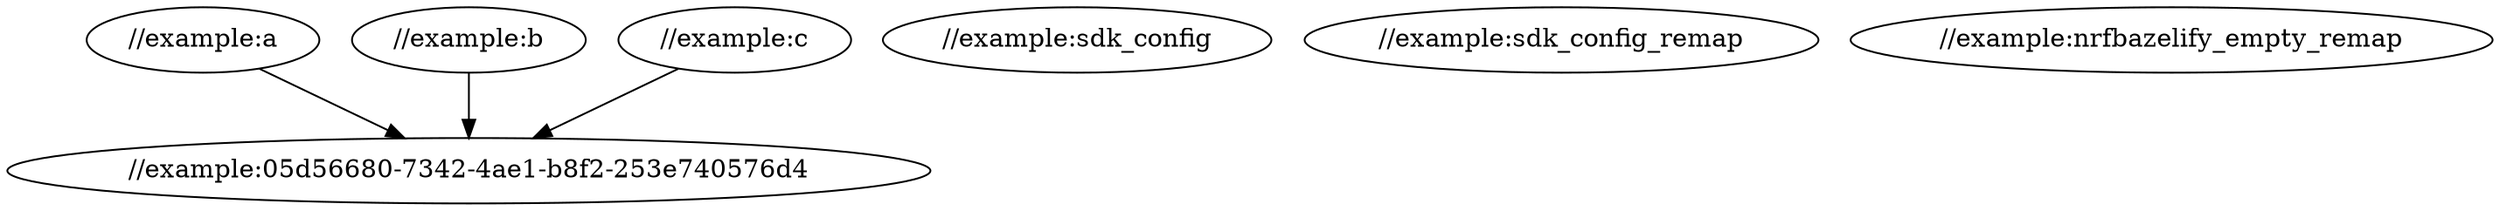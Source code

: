 strict digraph Dependencies {
// Node definitions.
"//example:a";
"//example:b";
"//example:c";
"//example:sdk_config";
"//example:sdk_config_remap";
"//example:nrfbazelify_empty_remap";
"//example:05d56680-7342-4ae1-b8f2-253e740576d4";

// Edge definitions.
"//example:a" -> "//example:05d56680-7342-4ae1-b8f2-253e740576d4";
"//example:b" -> "//example:05d56680-7342-4ae1-b8f2-253e740576d4";
"//example:c" -> "//example:05d56680-7342-4ae1-b8f2-253e740576d4";
}